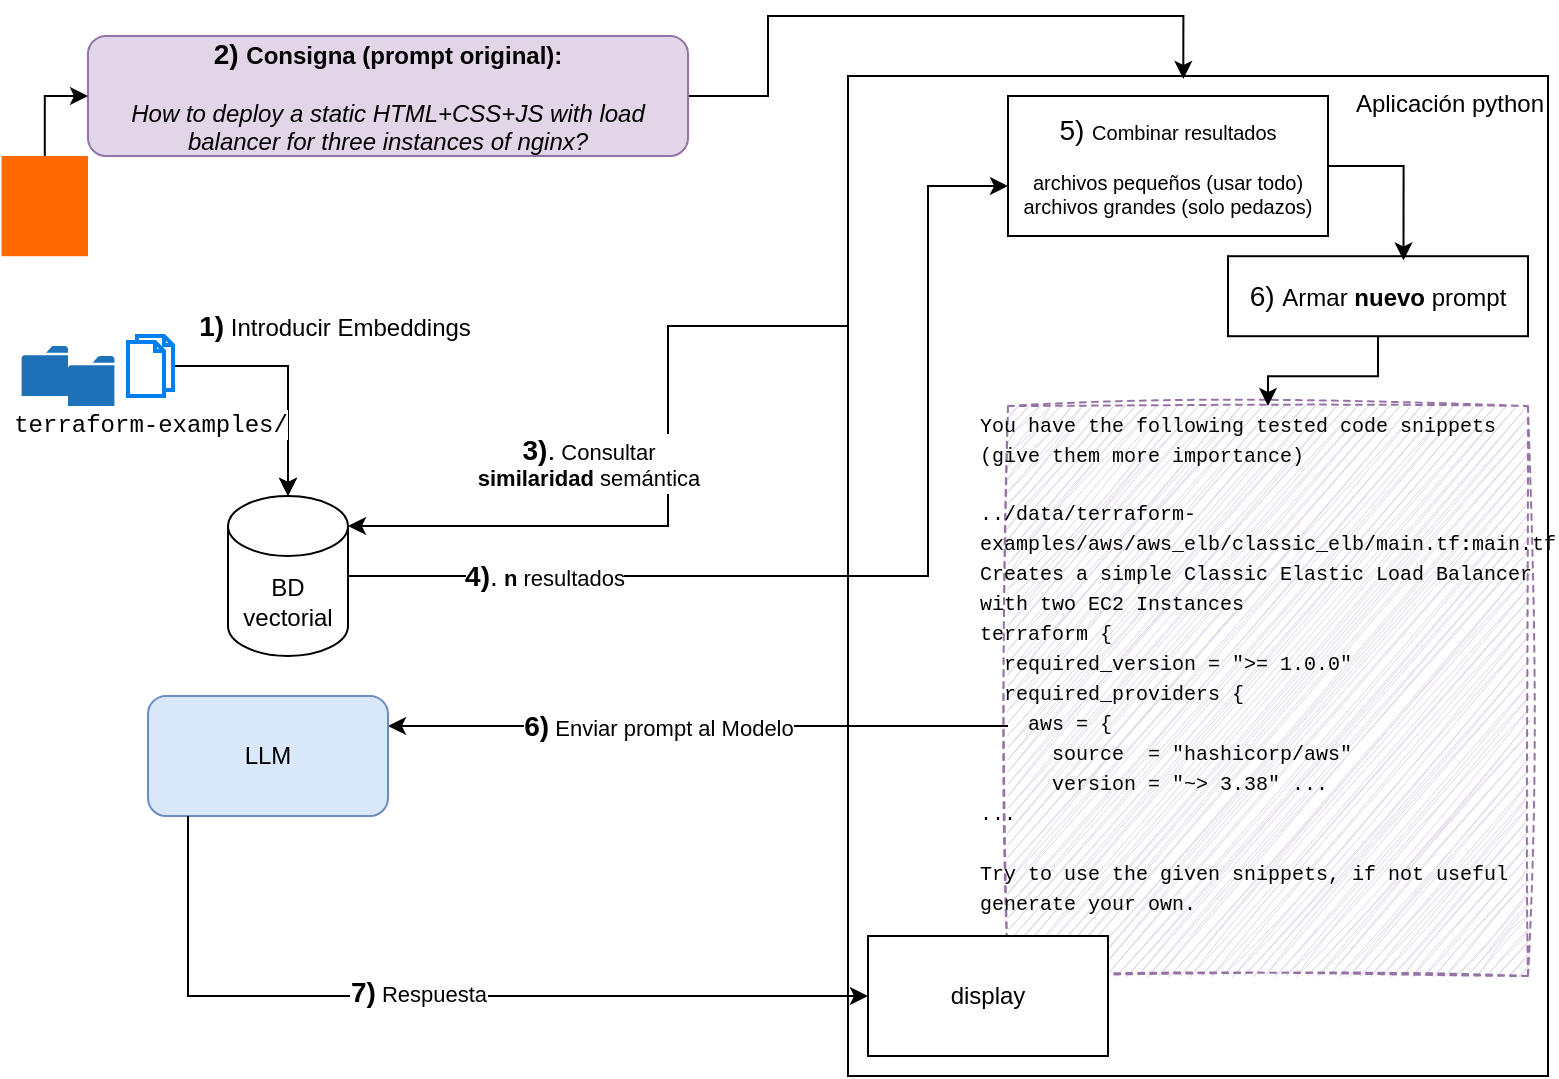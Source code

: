 <mxfile version="28.1.2">
  <diagram name="Page-1" id="MycLq5k1u4ZhlyF-aZjR">
    <mxGraphModel dx="983" dy="570" grid="1" gridSize="10" guides="1" tooltips="1" connect="1" arrows="1" fold="1" page="1" pageScale="1" pageWidth="850" pageHeight="1100" math="0" shadow="0">
      <root>
        <mxCell id="0" />
        <mxCell id="1" parent="0" />
        <mxCell id="mj4AlM_9DnCYeK2oXtBp-7" value="Aplicación python" style="rounded=0;whiteSpace=wrap;html=1;align=right;verticalAlign=top;" parent="1" vertex="1">
          <mxGeometry x="440" y="70" width="350" height="500" as="geometry" />
        </mxCell>
        <mxCell id="mj4AlM_9DnCYeK2oXtBp-2" style="edgeStyle=orthogonalEdgeStyle;rounded=0;orthogonalLoop=1;jettySize=auto;html=1;entryX=0.479;entryY=0.003;entryDx=0;entryDy=0;entryPerimeter=0;" parent="1" source="mj4AlM_9DnCYeK2oXtBp-1" target="mj4AlM_9DnCYeK2oXtBp-7" edge="1">
          <mxGeometry relative="1" as="geometry">
            <mxPoint x="470" y="120" as="targetPoint" />
            <Array as="points">
              <mxPoint x="400" y="80" />
              <mxPoint x="400" y="40" />
              <mxPoint x="608" y="40" />
            </Array>
          </mxGeometry>
        </mxCell>
        <mxCell id="mj4AlM_9DnCYeK2oXtBp-1" value="&lt;div&gt;&lt;b&gt;&lt;font style=&quot;font-size: 14px;&quot;&gt;2) &lt;/font&gt;Consigna (prompt original):&lt;/b&gt;&lt;/div&gt;&lt;div&gt;&lt;br&gt;&lt;/div&gt;&lt;div&gt;&lt;i&gt;How to deploy a static HTML+CSS+JS with load balancer for three instances of nginx?&lt;/i&gt;&lt;/div&gt;" style="rounded=1;whiteSpace=wrap;html=1;fillColor=#e1d5e7;strokeColor=#9673a6;" parent="1" vertex="1">
          <mxGeometry x="60" y="50" width="300" height="60" as="geometry" />
        </mxCell>
        <mxCell id="mj4AlM_9DnCYeK2oXtBp-11" style="edgeStyle=orthogonalEdgeStyle;rounded=0;orthogonalLoop=1;jettySize=auto;html=1;" parent="1" source="mj4AlM_9DnCYeK2oXtBp-3" target="VcYZ_TAu7eLuosV6mHuh-7" edge="1">
          <mxGeometry relative="1" as="geometry">
            <Array as="points">
              <mxPoint x="480" y="320" />
              <mxPoint x="480" y="125" />
            </Array>
          </mxGeometry>
        </mxCell>
        <mxCell id="mj4AlM_9DnCYeK2oXtBp-17" value="&lt;div&gt;&lt;font style=&quot;font-size: 14px;&quot;&gt;&lt;b&gt;4)&lt;/b&gt;.&lt;/font&gt;&amp;nbsp;&lt;b&gt;n&lt;/b&gt; resultados&lt;/div&gt;" style="edgeLabel;html=1;align=center;verticalAlign=middle;resizable=0;points=[];" parent="mj4AlM_9DnCYeK2oXtBp-11" vertex="1" connectable="0">
          <mxGeometry x="-0.188" y="-3" relative="1" as="geometry">
            <mxPoint x="-115" y="-3" as="offset" />
          </mxGeometry>
        </mxCell>
        <mxCell id="mj4AlM_9DnCYeK2oXtBp-3" value="BD vectorial" style="shape=cylinder3;whiteSpace=wrap;html=1;boundedLbl=1;backgroundOutline=1;size=15;" parent="1" vertex="1">
          <mxGeometry x="130" y="280" width="60" height="80" as="geometry" />
        </mxCell>
        <mxCell id="mj4AlM_9DnCYeK2oXtBp-5" style="edgeStyle=orthogonalEdgeStyle;rounded=0;orthogonalLoop=1;jettySize=auto;html=1;" parent="1" source="mj4AlM_9DnCYeK2oXtBp-4" target="mj4AlM_9DnCYeK2oXtBp-3" edge="1">
          <mxGeometry relative="1" as="geometry" />
        </mxCell>
        <mxCell id="VcYZ_TAu7eLuosV6mHuh-1" value="" style="edgeStyle=orthogonalEdgeStyle;rounded=0;orthogonalLoop=1;jettySize=auto;html=1;" edge="1" parent="1" source="mj4AlM_9DnCYeK2oXtBp-4" target="mj4AlM_9DnCYeK2oXtBp-3">
          <mxGeometry relative="1" as="geometry" />
        </mxCell>
        <mxCell id="mj4AlM_9DnCYeK2oXtBp-4" value="&lt;font face=&quot;Courier New&quot;&gt;terraform-examples/&lt;/font&gt;" style="html=1;verticalLabelPosition=bottom;align=center;labelBackgroundColor=#ffffff;verticalAlign=top;strokeWidth=2;strokeColor=#0080F0;shadow=0;dashed=0;shape=mxgraph.ios7.icons.documents;" parent="1" vertex="1">
          <mxGeometry x="80" y="200" width="22.5" height="30" as="geometry" />
        </mxCell>
        <mxCell id="mj4AlM_9DnCYeK2oXtBp-6" value="&lt;b&gt;&lt;font style=&quot;font-size: 14px;&quot;&gt;1)&lt;/font&gt;&lt;/b&gt;&amp;nbsp;Introducir Embeddings" style="text;html=1;align=center;verticalAlign=middle;resizable=0;points=[];autosize=1;strokeColor=none;fillColor=none;" parent="1" vertex="1">
          <mxGeometry x="102.5" y="180" width="160" height="30" as="geometry" />
        </mxCell>
        <mxCell id="mj4AlM_9DnCYeK2oXtBp-8" style="edgeStyle=orthogonalEdgeStyle;rounded=0;orthogonalLoop=1;jettySize=auto;html=1;entryX=1;entryY=0;entryDx=0;entryDy=15;entryPerimeter=0;exitX=0;exitY=0.25;exitDx=0;exitDy=0;" parent="1" source="mj4AlM_9DnCYeK2oXtBp-7" target="mj4AlM_9DnCYeK2oXtBp-3" edge="1">
          <mxGeometry relative="1" as="geometry">
            <Array as="points">
              <mxPoint x="350" y="195" />
              <mxPoint x="350" y="295" />
            </Array>
          </mxGeometry>
        </mxCell>
        <mxCell id="mj4AlM_9DnCYeK2oXtBp-16" value="&lt;div&gt;&lt;font style=&quot;font-size: 14px;&quot;&gt;&lt;b&gt;3)&lt;/b&gt;.&lt;/font&gt; Consultar&lt;/div&gt;&lt;div&gt;&lt;b&gt;similaridad&lt;/b&gt; semántica&lt;/div&gt;" style="edgeLabel;html=1;align=center;verticalAlign=middle;resizable=0;points=[];" parent="mj4AlM_9DnCYeK2oXtBp-8" vertex="1" connectable="0">
          <mxGeometry x="0.271" y="-2" relative="1" as="geometry">
            <mxPoint x="-8" y="-30" as="offset" />
          </mxGeometry>
        </mxCell>
        <mxCell id="mj4AlM_9DnCYeK2oXtBp-10" value="&lt;font style=&quot;font-size: 14px;&quot;&gt;6) &lt;/font&gt;Armar &lt;b&gt;nuevo&lt;/b&gt; prompt" style="rounded=0;whiteSpace=wrap;html=1;" parent="1" vertex="1">
          <mxGeometry x="630" y="160.1" width="150" height="40" as="geometry" />
        </mxCell>
        <mxCell id="mj4AlM_9DnCYeK2oXtBp-13" value="&lt;div&gt;&lt;br&gt;&lt;/div&gt;" style="text;html=1;align=center;verticalAlign=middle;resizable=0;points=[];autosize=1;strokeColor=none;fillColor=none;" parent="1" vertex="1">
          <mxGeometry x="285" y="320" width="20" height="30" as="geometry" />
        </mxCell>
        <mxCell id="mj4AlM_9DnCYeK2oXtBp-19" style="edgeStyle=elbowEdgeStyle;rounded=0;orthogonalLoop=1;jettySize=auto;html=1;entryX=1;entryY=0.25;entryDx=0;entryDy=0;elbow=vertical;" parent="1" source="mj4AlM_9DnCYeK2oXtBp-14" target="mj4AlM_9DnCYeK2oXtBp-18" edge="1">
          <mxGeometry relative="1" as="geometry" />
        </mxCell>
        <mxCell id="mj4AlM_9DnCYeK2oXtBp-22" value="&lt;b&gt;&lt;font style=&quot;font-size: 14px;&quot;&gt;6)&lt;/font&gt;&lt;/b&gt; Enviar prompt al Modelo" style="edgeLabel;html=1;align=center;verticalAlign=middle;resizable=0;points=[];" parent="mj4AlM_9DnCYeK2oXtBp-19" vertex="1" connectable="0">
          <mxGeometry x="0.392" relative="1" as="geometry">
            <mxPoint x="41" as="offset" />
          </mxGeometry>
        </mxCell>
        <mxCell id="mj4AlM_9DnCYeK2oXtBp-14" value="&lt;div&gt;&lt;div align=&quot;left&quot;&gt;&lt;font style=&quot;font-size: 10px;&quot; face=&quot;Courier New&quot;&gt;You have the following tested code snippets (give them more importance)&amp;nbsp;&lt;/font&gt;&lt;br&gt;&lt;br&gt;&lt;font style=&quot;font-size: 10px;&quot; face=&quot;Courier New&quot;&gt;../data/terraform-examples/aws/aws_elb/classic_elb/main.tf&lt;b&gt;:&lt;/b&gt;main.tf&lt;/font&gt;&lt;br&gt;&lt;font style=&quot;font-size: 10px;&quot; face=&quot;Courier New&quot;&gt;Creates a simple Classic Elastic Load Balancer with two EC2 Instances&lt;/font&gt;&lt;br&gt;&lt;font style=&quot;font-size: 10px;&quot; face=&quot;Courier New&quot;&gt;terraform {&lt;br&gt;&amp;nbsp; required_version = &quot;&amp;gt;= 1.0.0&quot;&lt;br&gt;&amp;nbsp; required_providers {&lt;br&gt;&amp;nbsp; &amp;nbsp; aws = {&lt;br&gt;&amp;nbsp; &amp;nbsp; &amp;nbsp; source&amp;nbsp; = &quot;hashicorp/aws&quot;&lt;br&gt;&amp;nbsp; &amp;nbsp; &amp;nbsp; version = &quot;~&amp;gt; 3.38&quot; ...&lt;br&gt;...&lt;br&gt;&lt;br&gt;Try to use the given snippets, if not useful generate your own.&lt;/font&gt;&lt;/div&gt;&lt;font style=&quot;font-size: 10px;&quot; face=&quot;Courier New&quot;&gt;&lt;br&gt;&lt;/font&gt;&lt;font style=&quot;font-size: 10px;&quot;&gt;&lt;br&gt;&lt;/font&gt;&lt;/div&gt;" style="rounded=0;whiteSpace=wrap;html=1;fillColor=#e1d5e7;strokeColor=#9673a6;dashed=1;glass=0;shadow=0;sketch=1;curveFitting=1;jiggle=2;" parent="1" vertex="1">
          <mxGeometry x="520" y="235" width="260" height="285" as="geometry" />
        </mxCell>
        <mxCell id="mj4AlM_9DnCYeK2oXtBp-18" value="LLM" style="rounded=1;whiteSpace=wrap;html=1;fillColor=#dae8fc;strokeColor=#6c8ebf;" parent="1" vertex="1">
          <mxGeometry x="90" y="380" width="120" height="60" as="geometry" />
        </mxCell>
        <mxCell id="mj4AlM_9DnCYeK2oXtBp-23" style="edgeStyle=orthogonalEdgeStyle;rounded=0;orthogonalLoop=1;jettySize=auto;html=1;" parent="1" source="mj4AlM_9DnCYeK2oXtBp-18" target="VcYZ_TAu7eLuosV6mHuh-9" edge="1">
          <mxGeometry relative="1" as="geometry">
            <Array as="points">
              <mxPoint x="110" y="530" />
            </Array>
            <mxPoint x="110.004" y="460" as="sourcePoint" />
            <mxPoint x="409.97" y="540" as="targetPoint" />
          </mxGeometry>
        </mxCell>
        <mxCell id="mj4AlM_9DnCYeK2oXtBp-24" value="&lt;b&gt;&lt;font style=&quot;font-size: 14px;&quot;&gt;7)&lt;/font&gt;&lt;/b&gt;&amp;nbsp;Respuesta" style="edgeLabel;html=1;align=center;verticalAlign=middle;resizable=0;points=[];" parent="mj4AlM_9DnCYeK2oXtBp-23" vertex="1" connectable="0">
          <mxGeometry x="-0.048" y="2" relative="1" as="geometry">
            <mxPoint as="offset" />
          </mxGeometry>
        </mxCell>
        <mxCell id="mj4AlM_9DnCYeK2oXtBp-28" style="edgeStyle=orthogonalEdgeStyle;rounded=0;orthogonalLoop=1;jettySize=auto;html=1;entryX=0;entryY=0.5;entryDx=0;entryDy=0;" parent="1" source="mj4AlM_9DnCYeK2oXtBp-27" target="mj4AlM_9DnCYeK2oXtBp-1" edge="1">
          <mxGeometry relative="1" as="geometry" />
        </mxCell>
        <mxCell id="mj4AlM_9DnCYeK2oXtBp-27" value="" style="points=[];aspect=fixed;html=1;align=center;shadow=0;dashed=0;fillColor=#FF6A00;strokeColor=none;shape=mxgraph.alibaba_cloud.user_feedback_02;" parent="1" vertex="1">
          <mxGeometry x="16.8" y="110" width="43.2" height="50.1" as="geometry" />
        </mxCell>
        <mxCell id="VcYZ_TAu7eLuosV6mHuh-4" value="" style="sketch=0;pointerEvents=1;shadow=0;dashed=0;html=1;strokeColor=none;labelPosition=center;verticalLabelPosition=bottom;verticalAlign=top;outlineConnect=0;align=center;shape=mxgraph.office.concepts.folder;fillColor=#2072B8;" vertex="1" parent="1">
          <mxGeometry x="26.8" y="205" width="23.2" height="25" as="geometry" />
        </mxCell>
        <mxCell id="VcYZ_TAu7eLuosV6mHuh-6" value="" style="sketch=0;pointerEvents=1;shadow=0;dashed=0;html=1;strokeColor=none;labelPosition=center;verticalLabelPosition=bottom;verticalAlign=top;outlineConnect=0;align=center;shape=mxgraph.office.concepts.folder;fillColor=#2072B8;" vertex="1" parent="1">
          <mxGeometry x="50" y="210" width="23.2" height="25" as="geometry" />
        </mxCell>
        <mxCell id="VcYZ_TAu7eLuosV6mHuh-8" style="edgeStyle=orthogonalEdgeStyle;rounded=0;orthogonalLoop=1;jettySize=auto;html=1;exitX=1;exitY=0.5;exitDx=0;exitDy=0;entryX=0.585;entryY=0.052;entryDx=0;entryDy=0;entryPerimeter=0;" edge="1" parent="1" source="VcYZ_TAu7eLuosV6mHuh-7" target="mj4AlM_9DnCYeK2oXtBp-10">
          <mxGeometry relative="1" as="geometry" />
        </mxCell>
        <mxCell id="VcYZ_TAu7eLuosV6mHuh-7" value="&lt;font style=&quot;font-size: 14px;&quot;&gt;5) &lt;/font&gt;Combinar resultados&lt;br&gt;&lt;br&gt;&lt;div&gt;archivos pequeños (usar todo)&lt;/div&gt;&lt;div&gt;archivos grandes (solo pedazos)&lt;/div&gt;" style="rounded=0;whiteSpace=wrap;html=1;fontSize=10;" vertex="1" parent="1">
          <mxGeometry x="520" y="80" width="160" height="70" as="geometry" />
        </mxCell>
        <mxCell id="VcYZ_TAu7eLuosV6mHuh-9" value="display" style="rounded=0;whiteSpace=wrap;html=1;" vertex="1" parent="1">
          <mxGeometry x="450" y="500" width="120" height="60" as="geometry" />
        </mxCell>
        <mxCell id="VcYZ_TAu7eLuosV6mHuh-10" style="edgeStyle=orthogonalEdgeStyle;rounded=0;orthogonalLoop=1;jettySize=auto;html=1;" edge="1" parent="1" source="mj4AlM_9DnCYeK2oXtBp-10" target="mj4AlM_9DnCYeK2oXtBp-14">
          <mxGeometry relative="1" as="geometry" />
        </mxCell>
      </root>
    </mxGraphModel>
  </diagram>
</mxfile>
